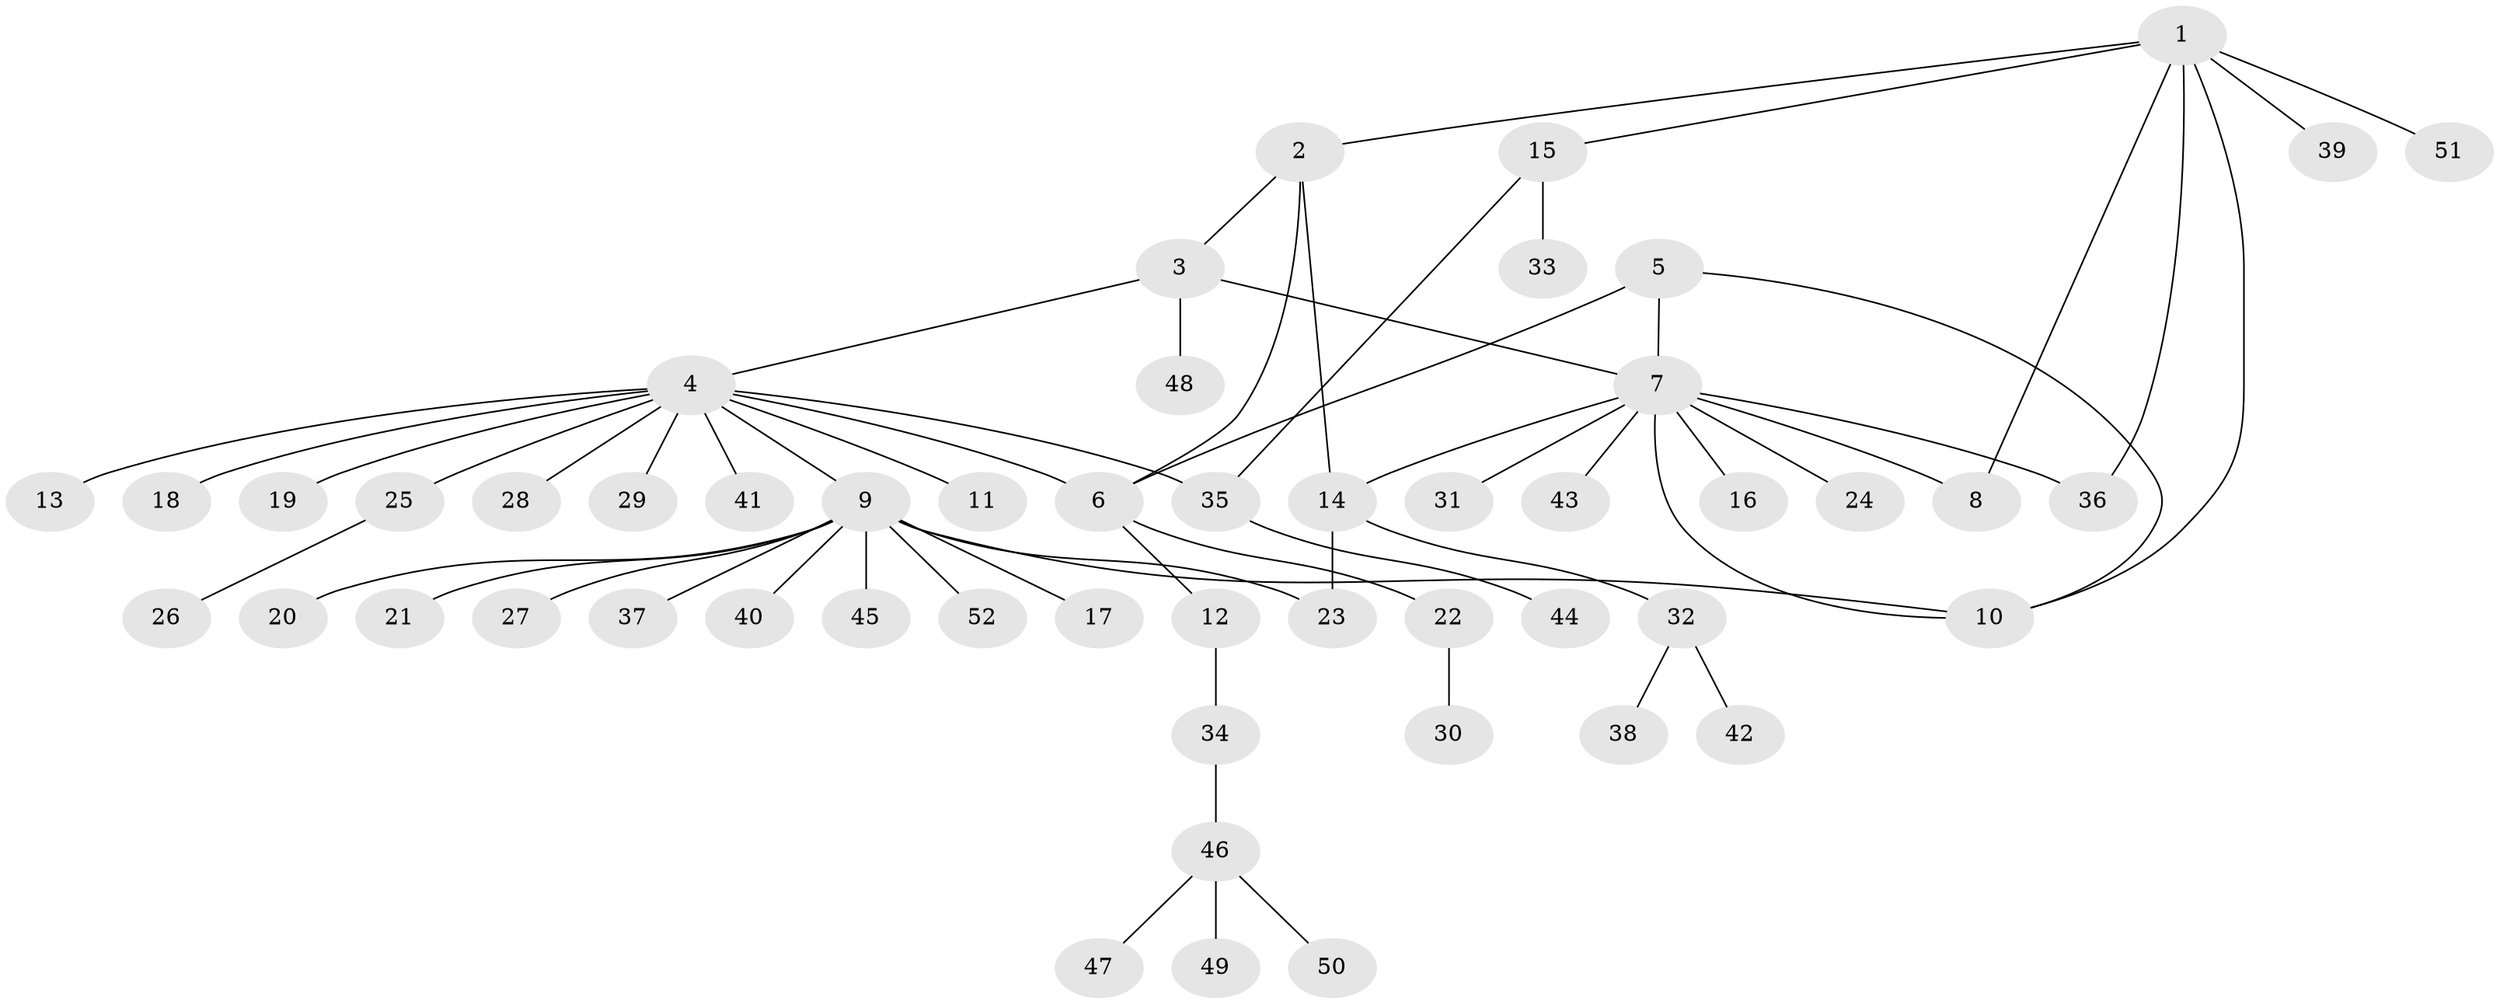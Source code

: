 // coarse degree distribution, {9: 0.04878048780487805, 7: 0.024390243902439025, 4: 0.04878048780487805, 11: 0.04878048780487805, 3: 0.04878048780487805, 2: 0.17073170731707318, 1: 0.6097560975609756}
// Generated by graph-tools (version 1.1) at 2025/52/02/27/25 19:52:21]
// undirected, 52 vertices, 61 edges
graph export_dot {
graph [start="1"]
  node [color=gray90,style=filled];
  1;
  2;
  3;
  4;
  5;
  6;
  7;
  8;
  9;
  10;
  11;
  12;
  13;
  14;
  15;
  16;
  17;
  18;
  19;
  20;
  21;
  22;
  23;
  24;
  25;
  26;
  27;
  28;
  29;
  30;
  31;
  32;
  33;
  34;
  35;
  36;
  37;
  38;
  39;
  40;
  41;
  42;
  43;
  44;
  45;
  46;
  47;
  48;
  49;
  50;
  51;
  52;
  1 -- 2;
  1 -- 8;
  1 -- 10;
  1 -- 15;
  1 -- 36;
  1 -- 39;
  1 -- 51;
  2 -- 3;
  2 -- 6;
  2 -- 14;
  3 -- 4;
  3 -- 7;
  3 -- 48;
  4 -- 6;
  4 -- 9;
  4 -- 11;
  4 -- 13;
  4 -- 18;
  4 -- 19;
  4 -- 25;
  4 -- 28;
  4 -- 29;
  4 -- 35;
  4 -- 41;
  5 -- 6;
  5 -- 7;
  5 -- 10;
  6 -- 12;
  6 -- 22;
  7 -- 8;
  7 -- 10;
  7 -- 14;
  7 -- 16;
  7 -- 24;
  7 -- 31;
  7 -- 36;
  7 -- 43;
  9 -- 10;
  9 -- 17;
  9 -- 20;
  9 -- 21;
  9 -- 23;
  9 -- 27;
  9 -- 37;
  9 -- 40;
  9 -- 45;
  9 -- 52;
  12 -- 34;
  14 -- 23;
  14 -- 32;
  15 -- 33;
  15 -- 35;
  22 -- 30;
  25 -- 26;
  32 -- 38;
  32 -- 42;
  34 -- 46;
  35 -- 44;
  46 -- 47;
  46 -- 49;
  46 -- 50;
}
